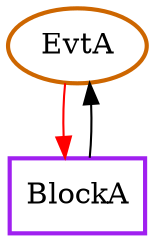 digraph "pps-test6-1" {
  name="pps-test6-1"
  subgraph subgraph0 {
    node [cpu=0 pattern=A tperiod=100000000 toffs=2000000 fid=1 gid=5 sid=2 bpid=8 style=filled color=black fillcolor=white penwidth=2 shape=oval]
    EvtA [type=tmsg patentry=0 evtno=15 par=1 color=darkorange3]
    BlockA [type=block patexit=1 qlo=1 shape=rectangle color=purple]
    EvtA -> BlockA [type=defdst color=red]
    BlockA -> EvtA [type=altdst color=black]
  }
}

